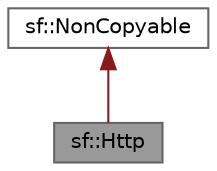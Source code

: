digraph "sf::Http"
{
 // INTERACTIVE_SVG=YES
 // LATEX_PDF_SIZE
  bgcolor="transparent";
  edge [fontname=Helvetica,fontsize=10,labelfontname=Helvetica,labelfontsize=10];
  node [fontname=Helvetica,fontsize=10,shape=box,height=0.2,width=0.4];
  Node1 [id="Node000001",label="sf::Http",height=0.2,width=0.4,color="gray40", fillcolor="grey60", style="filled", fontcolor="black",tooltip="A HTTP client."];
  Node2 -> Node1 [id="edge2_Node000001_Node000002",dir="back",color="firebrick4",style="solid",tooltip=" "];
  Node2 [id="Node000002",label="sf::NonCopyable",height=0.2,width=0.4,color="gray40", fillcolor="white", style="filled",URL="$a01897.html",tooltip="Utility class that makes any derived class non-copyable."];
}
